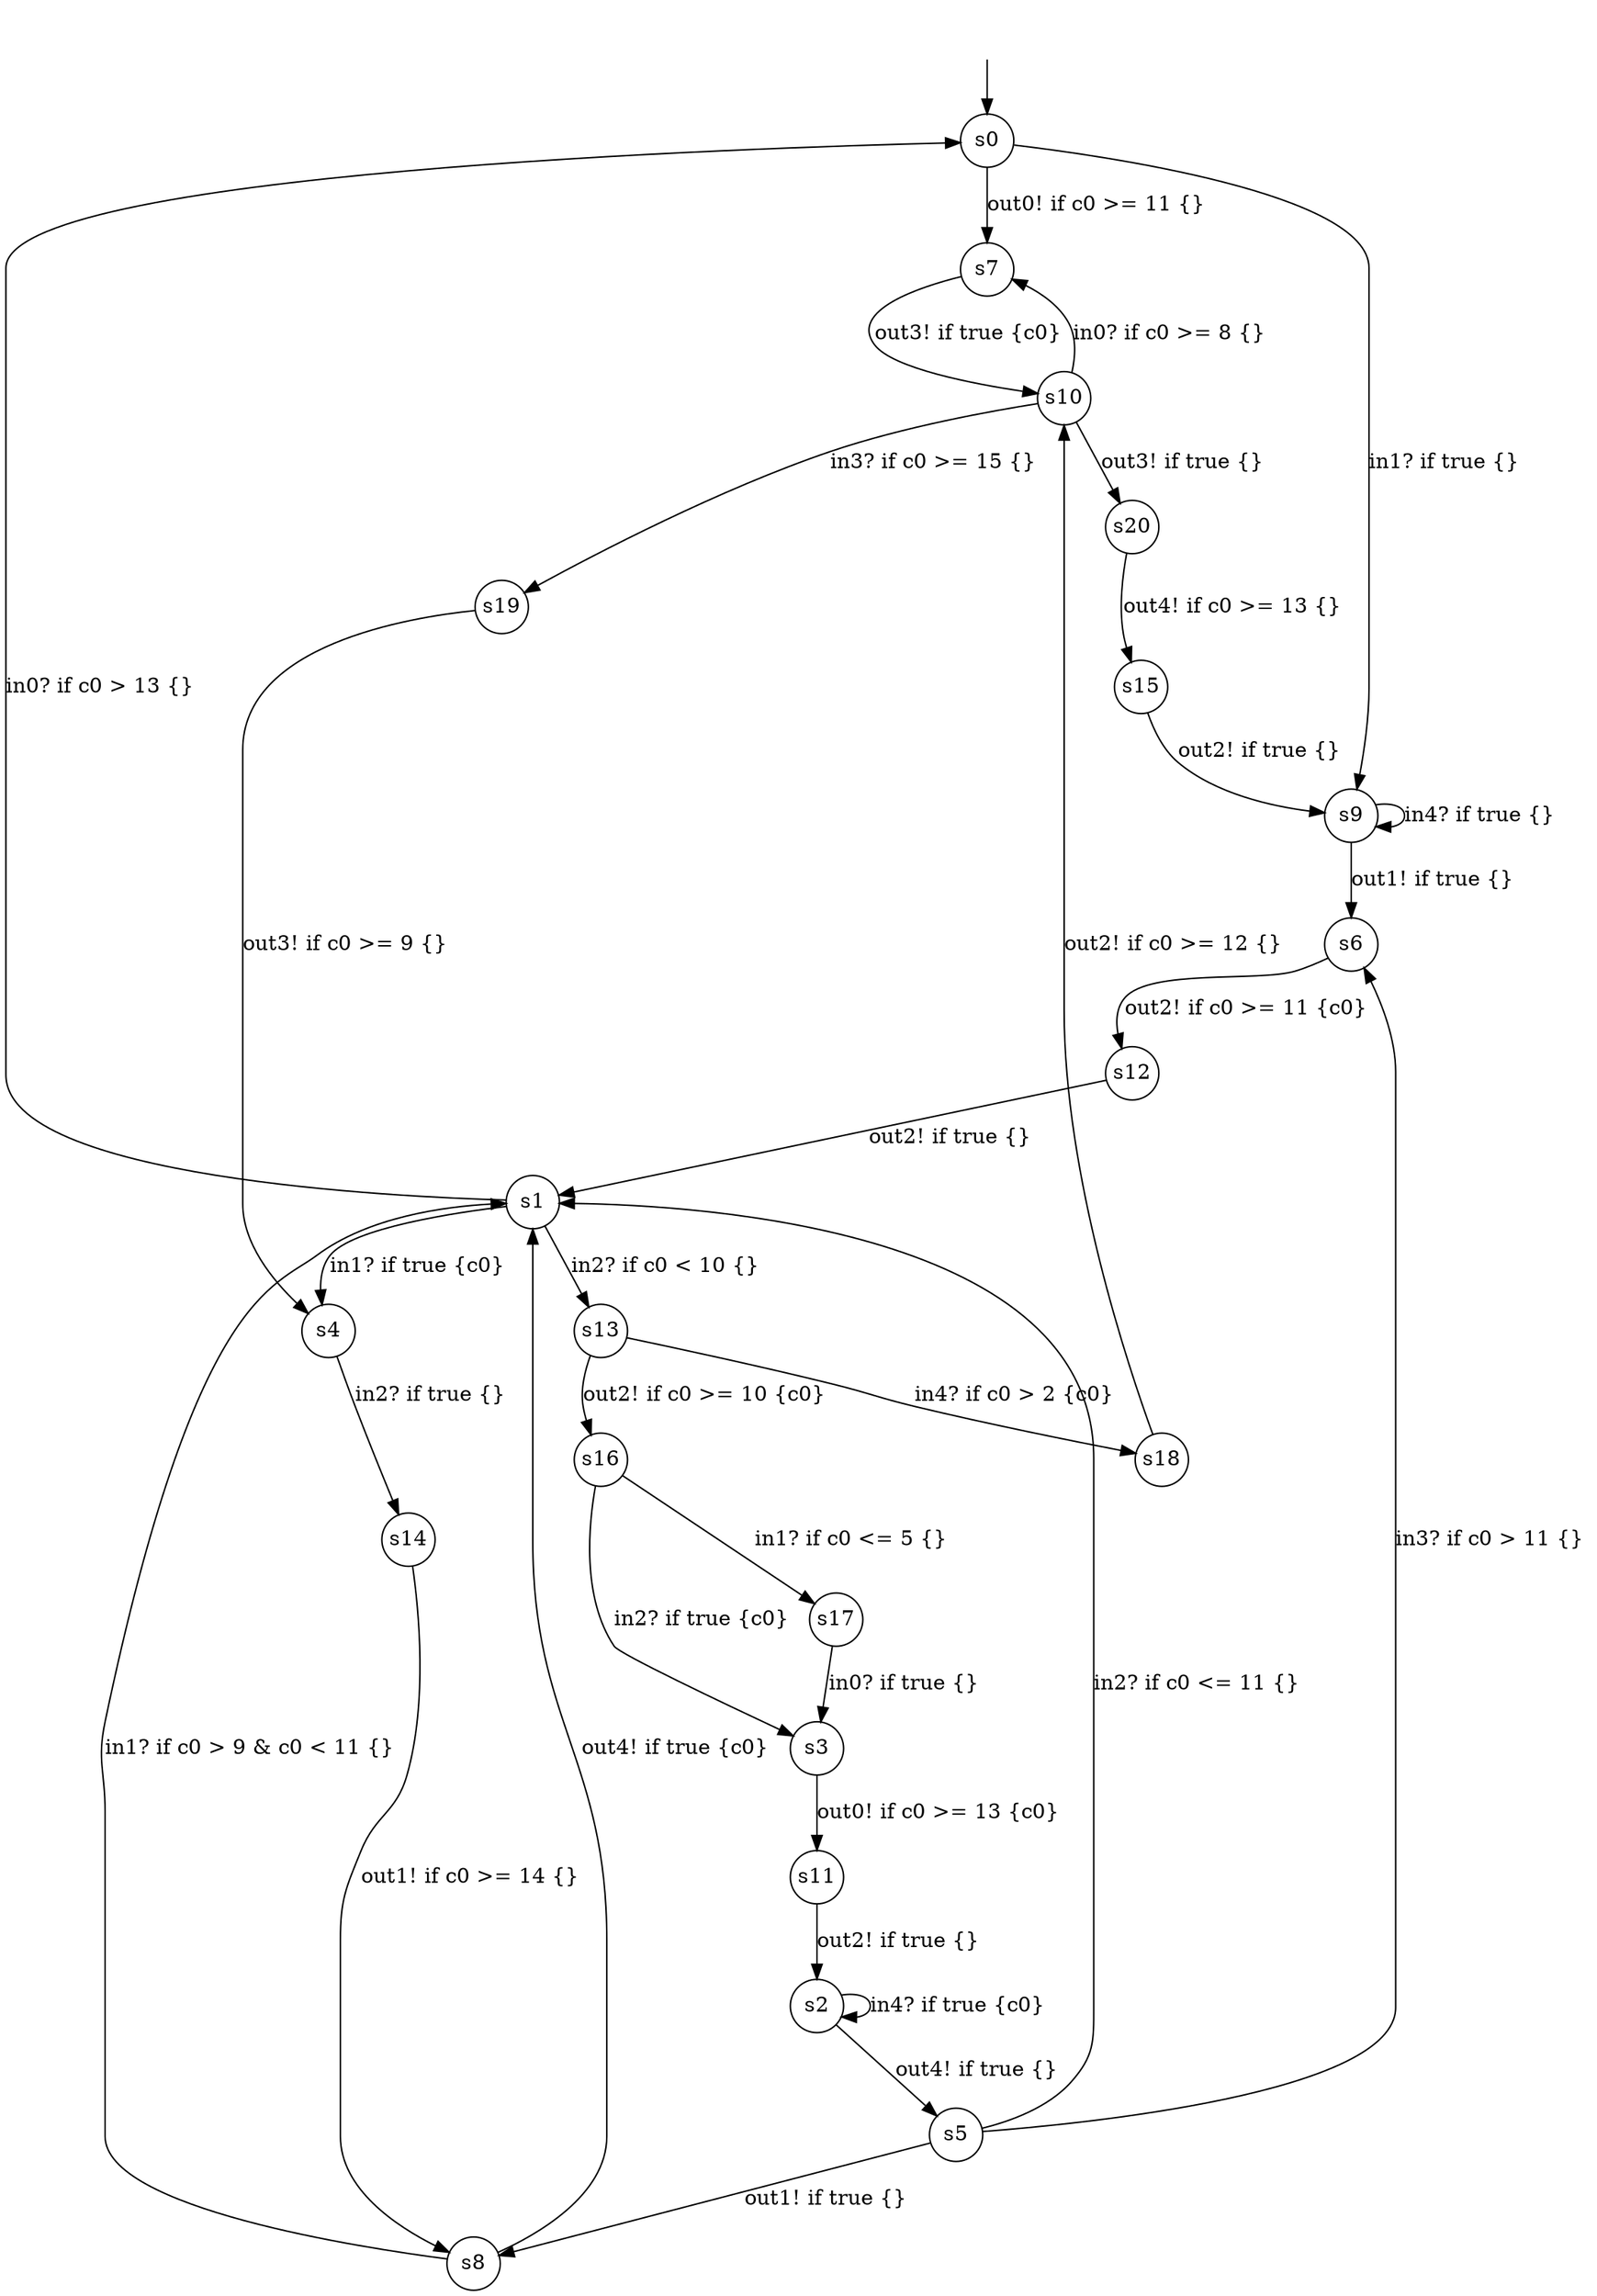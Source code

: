 digraph g {
__start0 [label="" shape="none"];
s0 [shape="circle" margin=0 label="s0"];
s1 [shape="circle" margin=0 label="s1"];
s2 [shape="circle" margin=0 label="s2"];
s3 [shape="circle" margin=0 label="s3"];
s4 [shape="circle" margin=0 label="s4"];
s5 [shape="circle" margin=0 label="s5"];
s6 [shape="circle" margin=0 label="s6"];
s7 [shape="circle" margin=0 label="s7"];
s8 [shape="circle" margin=0 label="s8"];
s9 [shape="circle" margin=0 label="s9"];
s10 [shape="circle" margin=0 label="s10"];
s11 [shape="circle" margin=0 label="s11"];
s12 [shape="circle" margin=0 label="s12"];
s13 [shape="circle" margin=0 label="s13"];
s14 [shape="circle" margin=0 label="s14"];
s15 [shape="circle" margin=0 label="s15"];
s16 [shape="circle" margin=0 label="s16"];
s17 [shape="circle" margin=0 label="s17"];
s18 [shape="circle" margin=0 label="s18"];
s19 [shape="circle" margin=0 label="s19"];
s20 [shape="circle" margin=0 label="s20"];
s0 -> s9 [label="in1? if true {} "];
s0 -> s7 [label="out0! if c0 >= 11 {} "];
s1 -> s0 [label="in0? if c0 > 13 {} "];
s1 -> s4 [label="in1? if true {c0} "];
s1 -> s13 [label="in2? if c0 < 10 {} "];
s2 -> s2 [label="in4? if true {c0} "];
s2 -> s5 [label="out4! if true {} "];
s3 -> s11 [label="out0! if c0 >= 13 {c0} "];
s4 -> s14 [label="in2? if true {} "];
s5 -> s1 [label="in2? if c0 <= 11 {} "];
s5 -> s6 [label="in3? if c0 > 11 {} "];
s5 -> s8 [label="out1! if true {} "];
s6 -> s12 [label="out2! if c0 >= 11 {c0} "];
s7 -> s10 [label="out3! if true {c0} "];
s8 -> s1 [label="in1? if c0 > 9 & c0 < 11 {} "];
s8 -> s1 [label="out4! if true {c0} "];
s9 -> s9 [label="in4? if true {} "];
s9 -> s6 [label="out1! if true {} "];
s10 -> s7 [label="in0? if c0 >= 8 {} "];
s10 -> s19 [label="in3? if c0 >= 15 {} "];
s10 -> s20 [label="out3! if true {} "];
s11 -> s2 [label="out2! if true {} "];
s12 -> s1 [label="out2! if true {} "];
s13 -> s18 [label="in4? if c0 > 2 {c0} "];
s13 -> s16 [label="out2! if c0 >= 10 {c0} "];
s14 -> s8 [label="out1! if c0 >= 14 {} "];
s15 -> s9 [label="out2! if true {} "];
s16 -> s3 [label="in2? if true {c0} "];
s16 -> s17 [label="in1? if c0 <= 5 {} "];
s17 -> s3 [label="in0? if true {} "];
s18 -> s10 [label="out2! if c0 >= 12 {} "];
s19 -> s4 [label="out3! if c0 >= 9 {} "];
s20 -> s15 [label="out4! if c0 >= 13 {} "];
__start0 -> s0;
}

